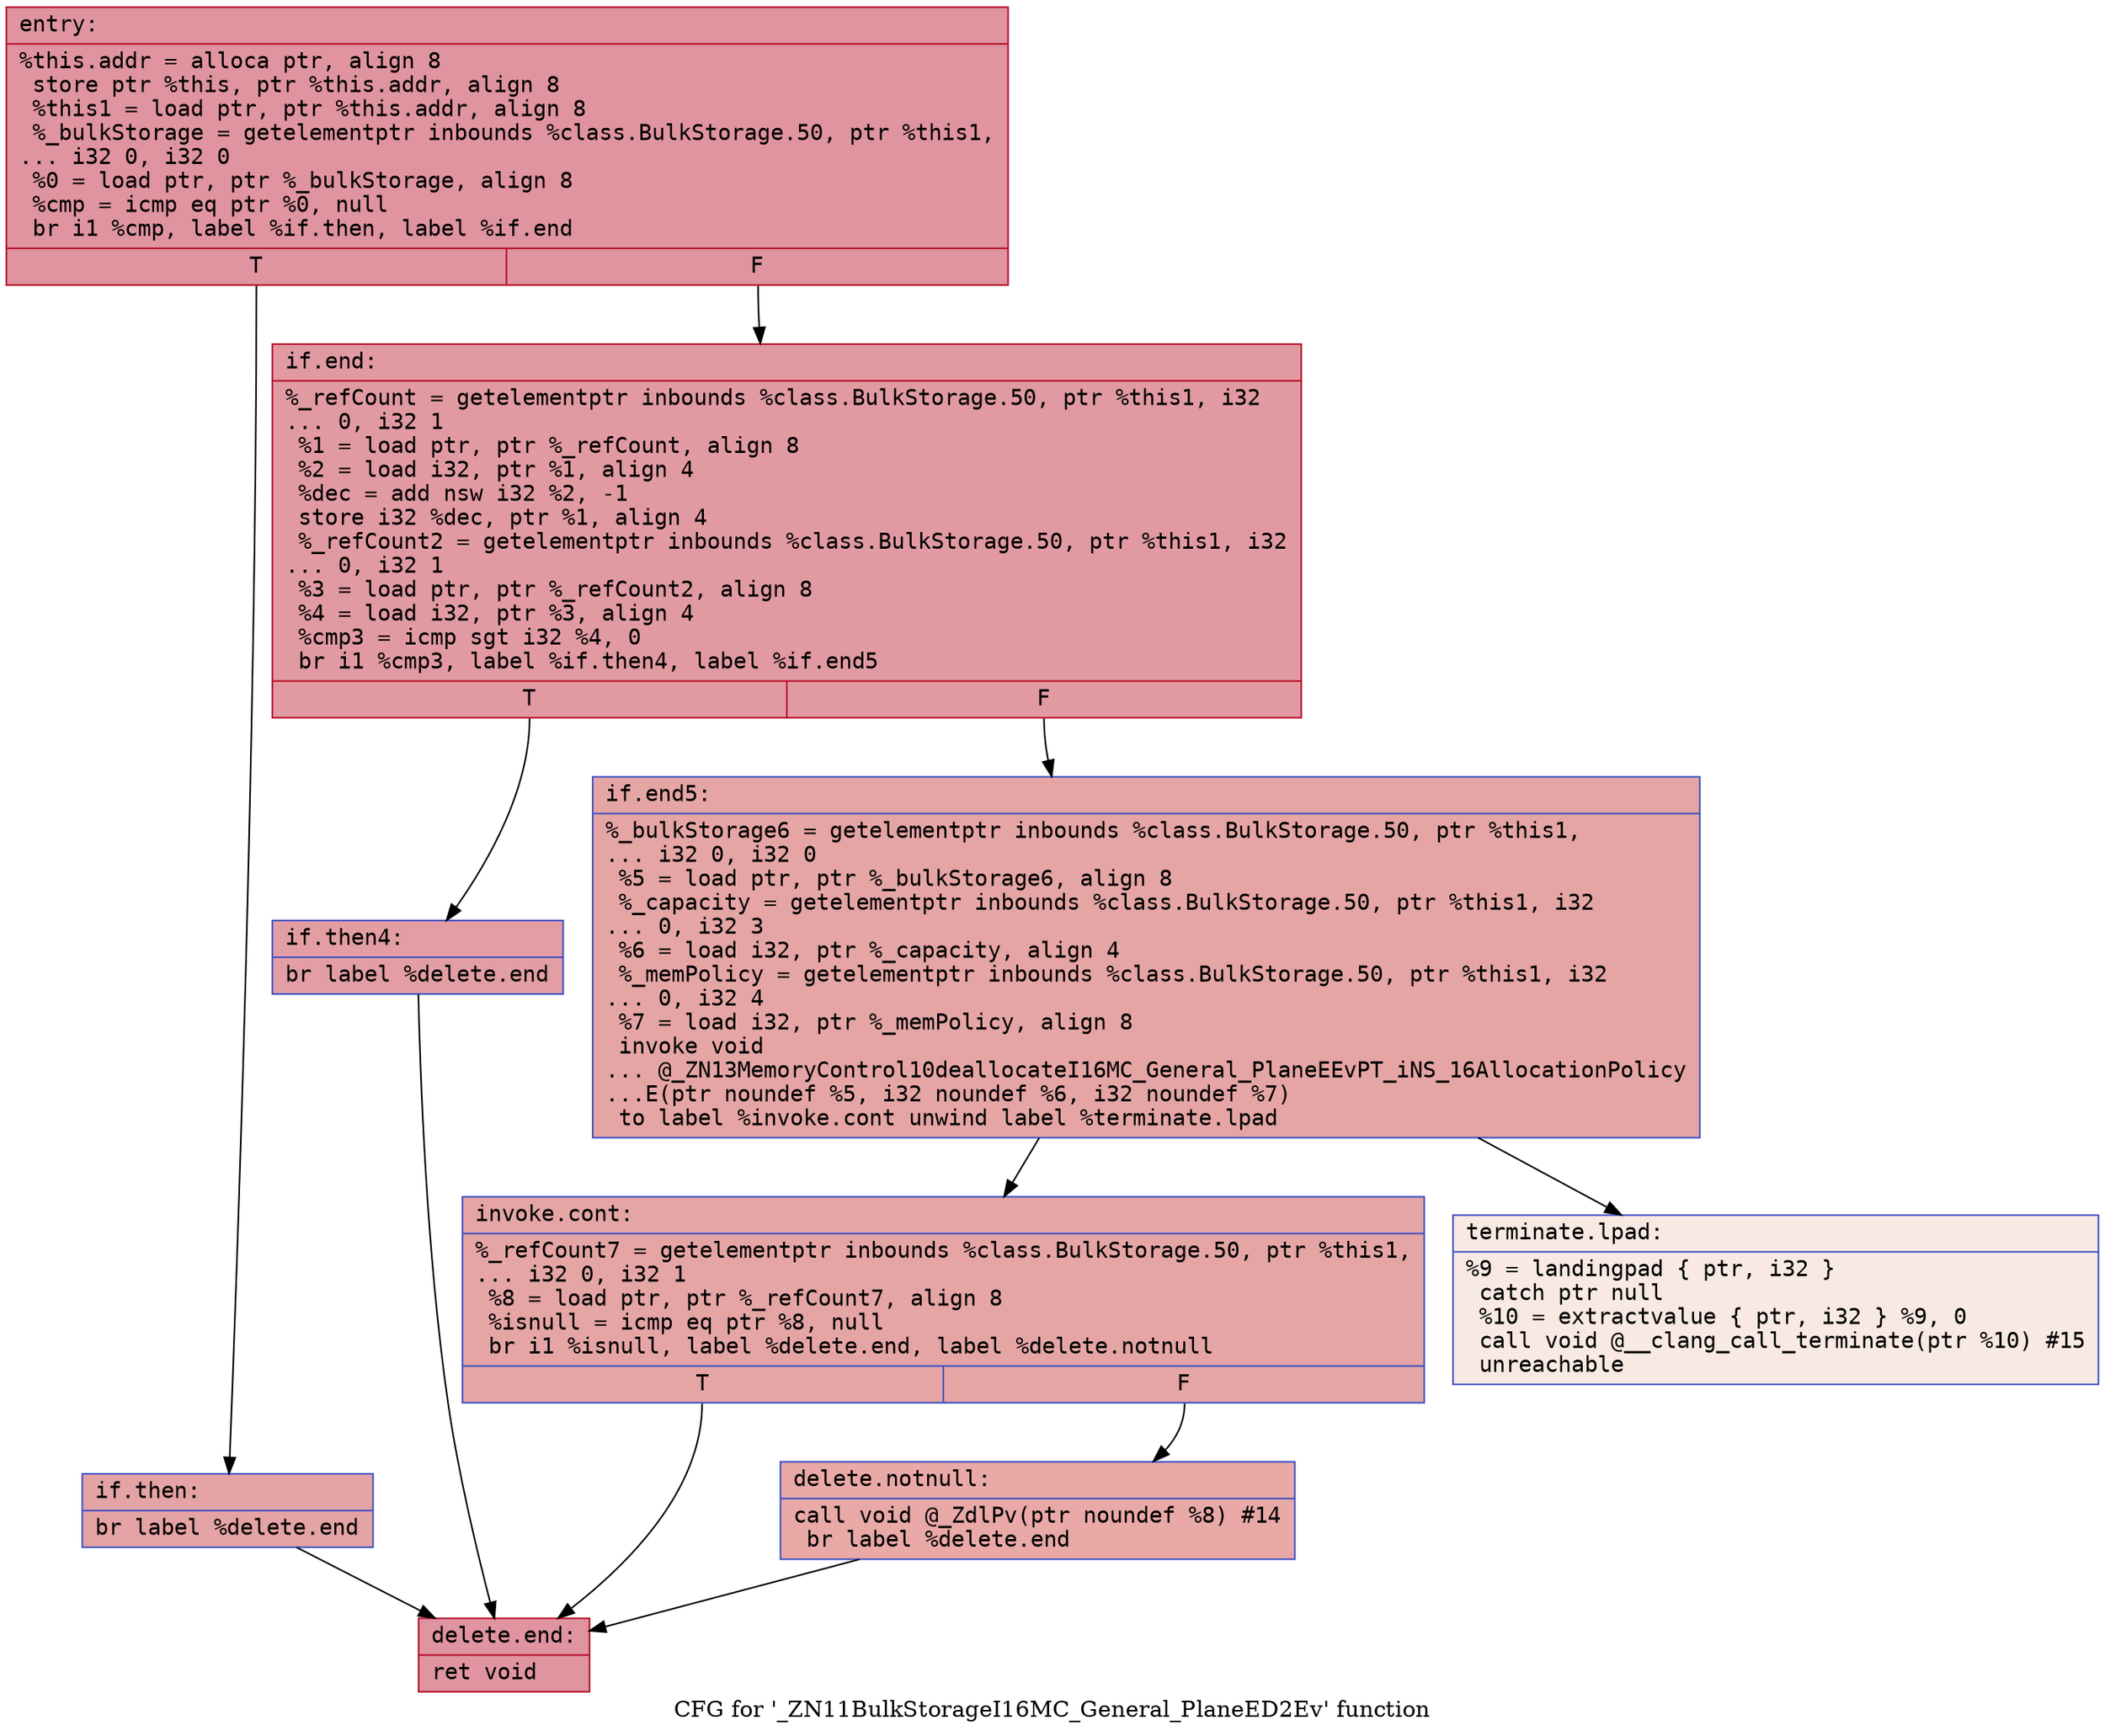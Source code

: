 digraph "CFG for '_ZN11BulkStorageI16MC_General_PlaneED2Ev' function" {
	label="CFG for '_ZN11BulkStorageI16MC_General_PlaneED2Ev' function";

	Node0x564271a89710 [shape=record,color="#b70d28ff", style=filled, fillcolor="#b70d2870" fontname="Courier",label="{entry:\l|  %this.addr = alloca ptr, align 8\l  store ptr %this, ptr %this.addr, align 8\l  %this1 = load ptr, ptr %this.addr, align 8\l  %_bulkStorage = getelementptr inbounds %class.BulkStorage.50, ptr %this1,\l... i32 0, i32 0\l  %0 = load ptr, ptr %_bulkStorage, align 8\l  %cmp = icmp eq ptr %0, null\l  br i1 %cmp, label %if.then, label %if.end\l|{<s0>T|<s1>F}}"];
	Node0x564271a89710:s0 -> Node0x564271a89ad0[tooltip="entry -> if.then\nProbability 37.50%" ];
	Node0x564271a89710:s1 -> Node0x564271a89b40[tooltip="entry -> if.end\nProbability 62.50%" ];
	Node0x564271a89ad0 [shape=record,color="#3d50c3ff", style=filled, fillcolor="#c32e3170" fontname="Courier",label="{if.then:\l|  br label %delete.end\l}"];
	Node0x564271a89ad0 -> Node0x564271a89c60[tooltip="if.then -> delete.end\nProbability 100.00%" ];
	Node0x564271a89b40 [shape=record,color="#b70d28ff", style=filled, fillcolor="#bb1b2c70" fontname="Courier",label="{if.end:\l|  %_refCount = getelementptr inbounds %class.BulkStorage.50, ptr %this1, i32\l... 0, i32 1\l  %1 = load ptr, ptr %_refCount, align 8\l  %2 = load i32, ptr %1, align 4\l  %dec = add nsw i32 %2, -1\l  store i32 %dec, ptr %1, align 4\l  %_refCount2 = getelementptr inbounds %class.BulkStorage.50, ptr %this1, i32\l... 0, i32 1\l  %3 = load ptr, ptr %_refCount2, align 8\l  %4 = load i32, ptr %3, align 4\l  %cmp3 = icmp sgt i32 %4, 0\l  br i1 %cmp3, label %if.then4, label %if.end5\l|{<s0>T|<s1>F}}"];
	Node0x564271a89b40:s0 -> Node0x564271a8a4d0[tooltip="if.end -> if.then4\nProbability 62.50%" ];
	Node0x564271a89b40:s1 -> Node0x564271a8a550[tooltip="if.end -> if.end5\nProbability 37.50%" ];
	Node0x564271a8a4d0 [shape=record,color="#3d50c3ff", style=filled, fillcolor="#be242e70" fontname="Courier",label="{if.then4:\l|  br label %delete.end\l}"];
	Node0x564271a8a4d0 -> Node0x564271a89c60[tooltip="if.then4 -> delete.end\nProbability 100.00%" ];
	Node0x564271a8a550 [shape=record,color="#3d50c3ff", style=filled, fillcolor="#c5333470" fontname="Courier",label="{if.end5:\l|  %_bulkStorage6 = getelementptr inbounds %class.BulkStorage.50, ptr %this1,\l... i32 0, i32 0\l  %5 = load ptr, ptr %_bulkStorage6, align 8\l  %_capacity = getelementptr inbounds %class.BulkStorage.50, ptr %this1, i32\l... 0, i32 3\l  %6 = load i32, ptr %_capacity, align 4\l  %_memPolicy = getelementptr inbounds %class.BulkStorage.50, ptr %this1, i32\l... 0, i32 4\l  %7 = load i32, ptr %_memPolicy, align 8\l  invoke void\l... @_ZN13MemoryControl10deallocateI16MC_General_PlaneEEvPT_iNS_16AllocationPolicy\l...E(ptr noundef %5, i32 noundef %6, i32 noundef %7)\l          to label %invoke.cont unwind label %terminate.lpad\l}"];
	Node0x564271a8a550 -> Node0x564271a8ab30[tooltip="if.end5 -> invoke.cont\nProbability 100.00%" ];
	Node0x564271a8a550 -> Node0x564271a8abb0[tooltip="if.end5 -> terminate.lpad\nProbability 0.00%" ];
	Node0x564271a8ab30 [shape=record,color="#3d50c3ff", style=filled, fillcolor="#c5333470" fontname="Courier",label="{invoke.cont:\l|  %_refCount7 = getelementptr inbounds %class.BulkStorage.50, ptr %this1,\l... i32 0, i32 1\l  %8 = load ptr, ptr %_refCount7, align 8\l  %isnull = icmp eq ptr %8, null\l  br i1 %isnull, label %delete.end, label %delete.notnull\l|{<s0>T|<s1>F}}"];
	Node0x564271a8ab30:s0 -> Node0x564271a89c60[tooltip="invoke.cont -> delete.end\nProbability 37.50%" ];
	Node0x564271a8ab30:s1 -> Node0x564271a8b180[tooltip="invoke.cont -> delete.notnull\nProbability 62.50%" ];
	Node0x564271a8b180 [shape=record,color="#3d50c3ff", style=filled, fillcolor="#ca3b3770" fontname="Courier",label="{delete.notnull:\l|  call void @_ZdlPv(ptr noundef %8) #14\l  br label %delete.end\l}"];
	Node0x564271a8b180 -> Node0x564271a89c60[tooltip="delete.notnull -> delete.end\nProbability 100.00%" ];
	Node0x564271a89c60 [shape=record,color="#b70d28ff", style=filled, fillcolor="#b70d2870" fontname="Courier",label="{delete.end:\l|  ret void\l}"];
	Node0x564271a8abb0 [shape=record,color="#3d50c3ff", style=filled, fillcolor="#efcebd70" fontname="Courier",label="{terminate.lpad:\l|  %9 = landingpad \{ ptr, i32 \}\l          catch ptr null\l  %10 = extractvalue \{ ptr, i32 \} %9, 0\l  call void @__clang_call_terminate(ptr %10) #15\l  unreachable\l}"];
}
